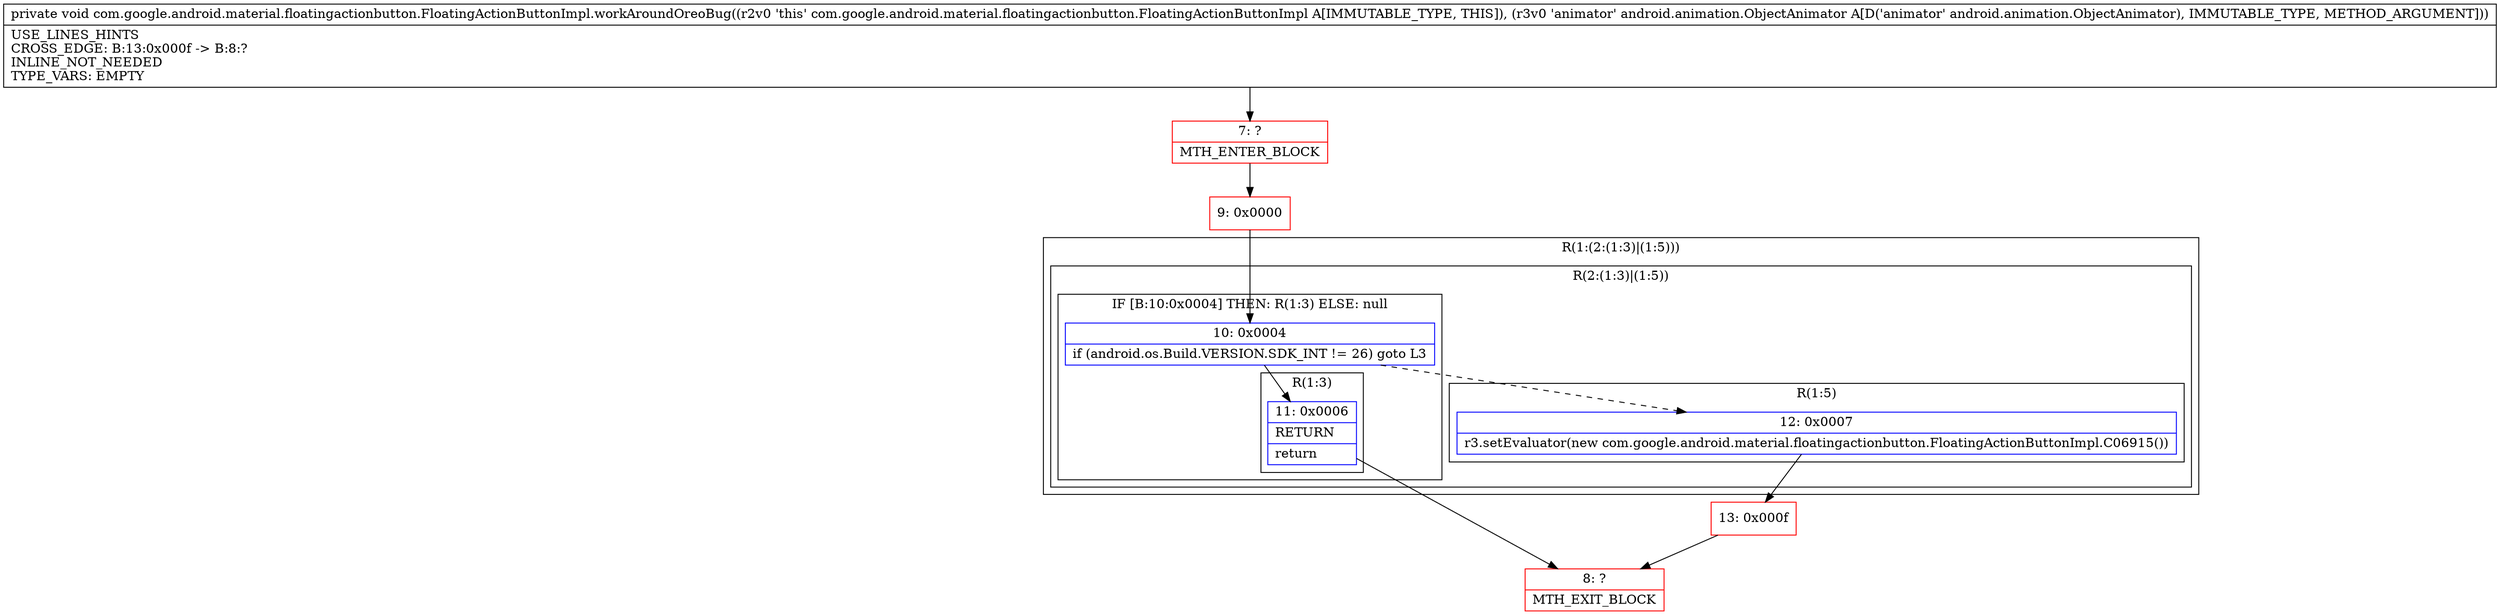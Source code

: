 digraph "CFG forcom.google.android.material.floatingactionbutton.FloatingActionButtonImpl.workAroundOreoBug(Landroid\/animation\/ObjectAnimator;)V" {
subgraph cluster_Region_989908699 {
label = "R(1:(2:(1:3)|(1:5)))";
node [shape=record,color=blue];
subgraph cluster_Region_204445955 {
label = "R(2:(1:3)|(1:5))";
node [shape=record,color=blue];
subgraph cluster_IfRegion_149669426 {
label = "IF [B:10:0x0004] THEN: R(1:3) ELSE: null";
node [shape=record,color=blue];
Node_10 [shape=record,label="{10\:\ 0x0004|if (android.os.Build.VERSION.SDK_INT != 26) goto L3\l}"];
subgraph cluster_Region_1599775942 {
label = "R(1:3)";
node [shape=record,color=blue];
Node_11 [shape=record,label="{11\:\ 0x0006|RETURN\l|return\l}"];
}
}
subgraph cluster_Region_1653723104 {
label = "R(1:5)";
node [shape=record,color=blue];
Node_12 [shape=record,label="{12\:\ 0x0007|r3.setEvaluator(new com.google.android.material.floatingactionbutton.FloatingActionButtonImpl.C06915())\l}"];
}
}
}
Node_7 [shape=record,color=red,label="{7\:\ ?|MTH_ENTER_BLOCK\l}"];
Node_9 [shape=record,color=red,label="{9\:\ 0x0000}"];
Node_8 [shape=record,color=red,label="{8\:\ ?|MTH_EXIT_BLOCK\l}"];
Node_13 [shape=record,color=red,label="{13\:\ 0x000f}"];
MethodNode[shape=record,label="{private void com.google.android.material.floatingactionbutton.FloatingActionButtonImpl.workAroundOreoBug((r2v0 'this' com.google.android.material.floatingactionbutton.FloatingActionButtonImpl A[IMMUTABLE_TYPE, THIS]), (r3v0 'animator' android.animation.ObjectAnimator A[D('animator' android.animation.ObjectAnimator), IMMUTABLE_TYPE, METHOD_ARGUMENT]))  | USE_LINES_HINTS\lCROSS_EDGE: B:13:0x000f \-\> B:8:?\lINLINE_NOT_NEEDED\lTYPE_VARS: EMPTY\l}"];
MethodNode -> Node_7;Node_10 -> Node_11;
Node_10 -> Node_12[style=dashed];
Node_11 -> Node_8;
Node_12 -> Node_13;
Node_7 -> Node_9;
Node_9 -> Node_10;
Node_13 -> Node_8;
}

